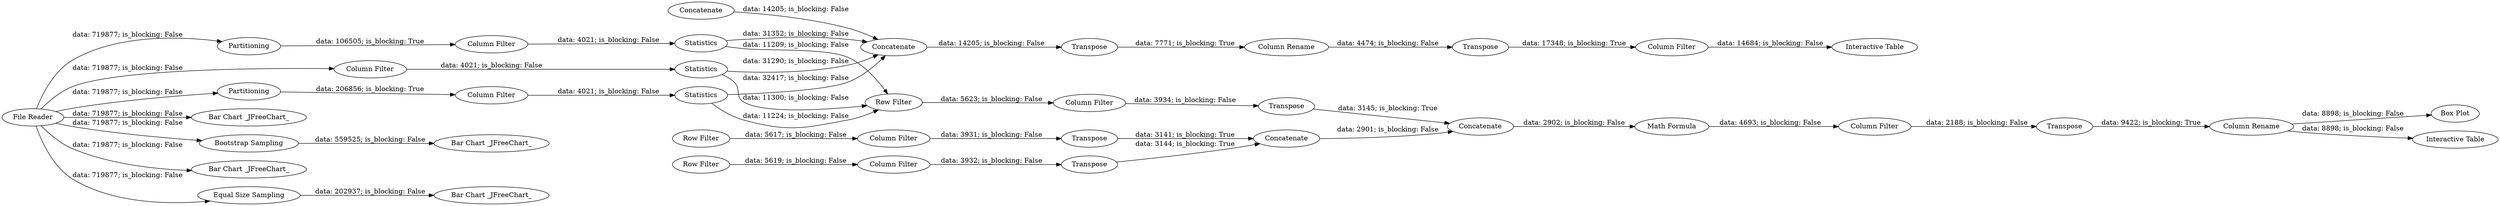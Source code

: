 digraph {
	"-8194824721153031255_11" [label=Concatenate]
	"-4195489358574846839_21" [label="Bar Chart _JFreeChart_"]
	"-4195489358574846839_12" [label=Statistics]
	"-4195489358574846839_10" [label=Statistics]
	"-4195489358574846839_9" [label="Column Filter"]
	"203216679832512408_9" [label="Row Filter"]
	"-4195489358574846839_18" [label="Interactive Table"]
	"203216679832512408_8" [label="Column Filter"]
	"-4195489358574846839_11" [label=Statistics]
	"203216679832512408_17" [label="Column Rename"]
	"203216679832512408_11" [label=Concatenate]
	"203216679832512408_4" [label="Row Filter"]
	"-4195489358574846839_23" [label="Bar Chart _JFreeChart_"]
	"203216679832512408_2" [label="Column Filter"]
	"-4195489358574846839_20" [label="Bar Chart _JFreeChart_"]
	"-4195489358574846839_8" [label="Column Filter"]
	"203216679832512408_7" [label=Transpose]
	"203216679832512408_14" [label="Math Formula"]
	"-4195489358574846839_22" [label="Bootstrap Sampling"]
	"-8194824721153031255_18" [label=Transpose]
	"-4195489358574846839_5" [label=Partitioning]
	"203216679832512408_10" [label=Concatenate]
	"-4195489358574846839_16" [label="Box Plot"]
	"-8194824721153031255_16" [label=Transpose]
	"-8194824721153031255_17" [label="Column Rename"]
	"-4195489358574846839_7" [label="Column Filter"]
	"203216679832512408_6" [label=Transpose]
	"-4195489358574846839_15" [label="Interactive Table"]
	"-4195489358574846839_3" [label="File Reader"]
	"203216679832512408_15" [label="Column Filter"]
	"203216679832512408_1" [label="Row Filter"]
	"-4195489358574846839_24" [label="Bar Chart _JFreeChart_"]
	"203216679832512408_16" [label=Transpose]
	"203216679832512408_5" [label="Column Filter"]
	"-4195489358574846839_19" [label="Equal Size Sampling"]
	"-4195489358574846839_4" [label=Partitioning]
	"203216679832512408_3" [label=Transpose]
	"-8194824721153031255_10" [label=Concatenate]
	"-8194824721153031255_15" [label="Column Filter"]
	"203216679832512408_9" -> "203216679832512408_8" [label="data: 5623; is_blocking: False"]
	"203216679832512408_5" -> "203216679832512408_6" [label="data: 3931; is_blocking: False"]
	"-4195489358574846839_12" -> "203216679832512408_9" [label="data: 11300; is_blocking: False"]
	"203216679832512408_17" -> "-4195489358574846839_16" [label="data: 8898; is_blocking: False"]
	"-8194824721153031255_10" -> "-8194824721153031255_11" [label="data: 14205; is_blocking: False"]
	"-4195489358574846839_10" -> "-8194824721153031255_11" [label="data: 32417; is_blocking: False"]
	"-4195489358574846839_12" -> "-8194824721153031255_11" [label="data: 31290; is_blocking: False"]
	"-4195489358574846839_3" -> "-4195489358574846839_9" [label="data: 719877; is_blocking: False"]
	"203216679832512408_7" -> "203216679832512408_11" [label="data: 3145; is_blocking: True"]
	"203216679832512408_6" -> "203216679832512408_10" [label="data: 3141; is_blocking: True"]
	"203216679832512408_3" -> "203216679832512408_10" [label="data: 3144; is_blocking: True"]
	"203216679832512408_10" -> "203216679832512408_11" [label="data: 2901; is_blocking: False"]
	"-4195489358574846839_7" -> "-4195489358574846839_10" [label="data: 4021; is_blocking: False"]
	"-4195489358574846839_3" -> "-4195489358574846839_22" [label="data: 719877; is_blocking: False"]
	"-4195489358574846839_4" -> "-4195489358574846839_7" [label="data: 206856; is_blocking: True"]
	"203216679832512408_16" -> "203216679832512408_17" [label="data: 9422; is_blocking: True"]
	"-8194824721153031255_11" -> "-8194824721153031255_16" [label="data: 14205; is_blocking: False"]
	"-4195489358574846839_9" -> "-4195489358574846839_12" [label="data: 4021; is_blocking: False"]
	"-8194824721153031255_18" -> "-8194824721153031255_15" [label="data: 17348; is_blocking: True"]
	"-8194824721153031255_15" -> "-4195489358574846839_18" [label="data: 14684; is_blocking: False"]
	"-8194824721153031255_16" -> "-8194824721153031255_17" [label="data: 7771; is_blocking: True"]
	"-4195489358574846839_3" -> "-4195489358574846839_4" [label="data: 719877; is_blocking: False"]
	"-4195489358574846839_5" -> "-4195489358574846839_8" [label="data: 106505; is_blocking: True"]
	"-4195489358574846839_3" -> "-4195489358574846839_21" [label="data: 719877; is_blocking: False"]
	"203216679832512408_8" -> "203216679832512408_7" [label="data: 3934; is_blocking: False"]
	"-4195489358574846839_8" -> "-4195489358574846839_11" [label="data: 4021; is_blocking: False"]
	"203216679832512408_14" -> "203216679832512408_15" [label="data: 4693; is_blocking: False"]
	"-4195489358574846839_3" -> "-4195489358574846839_19" [label="data: 719877; is_blocking: False"]
	"203216679832512408_2" -> "203216679832512408_3" [label="data: 3932; is_blocking: False"]
	"-4195489358574846839_19" -> "-4195489358574846839_20" [label="data: 202937; is_blocking: False"]
	"203216679832512408_1" -> "203216679832512408_2" [label="data: 5619; is_blocking: False"]
	"-8194824721153031255_17" -> "-8194824721153031255_18" [label="data: 4474; is_blocking: False"]
	"203216679832512408_17" -> "-4195489358574846839_15" [label="data: 8898; is_blocking: False"]
	"-4195489358574846839_3" -> "-4195489358574846839_5" [label="data: 719877; is_blocking: False"]
	"-4195489358574846839_11" -> "203216679832512408_9" [label="data: 11209; is_blocking: False"]
	"-4195489358574846839_3" -> "-4195489358574846839_24" [label="data: 719877; is_blocking: False"]
	"203216679832512408_11" -> "203216679832512408_14" [label="data: 2902; is_blocking: False"]
	"-4195489358574846839_10" -> "203216679832512408_9" [label="data: 11224; is_blocking: False"]
	"203216679832512408_15" -> "203216679832512408_16" [label="data: 2188; is_blocking: False"]
	"203216679832512408_4" -> "203216679832512408_5" [label="data: 5617; is_blocking: False"]
	"-4195489358574846839_11" -> "-8194824721153031255_11" [label="data: 31352; is_blocking: False"]
	"-4195489358574846839_22" -> "-4195489358574846839_23" [label="data: 559525; is_blocking: False"]
	rankdir=LR
}
